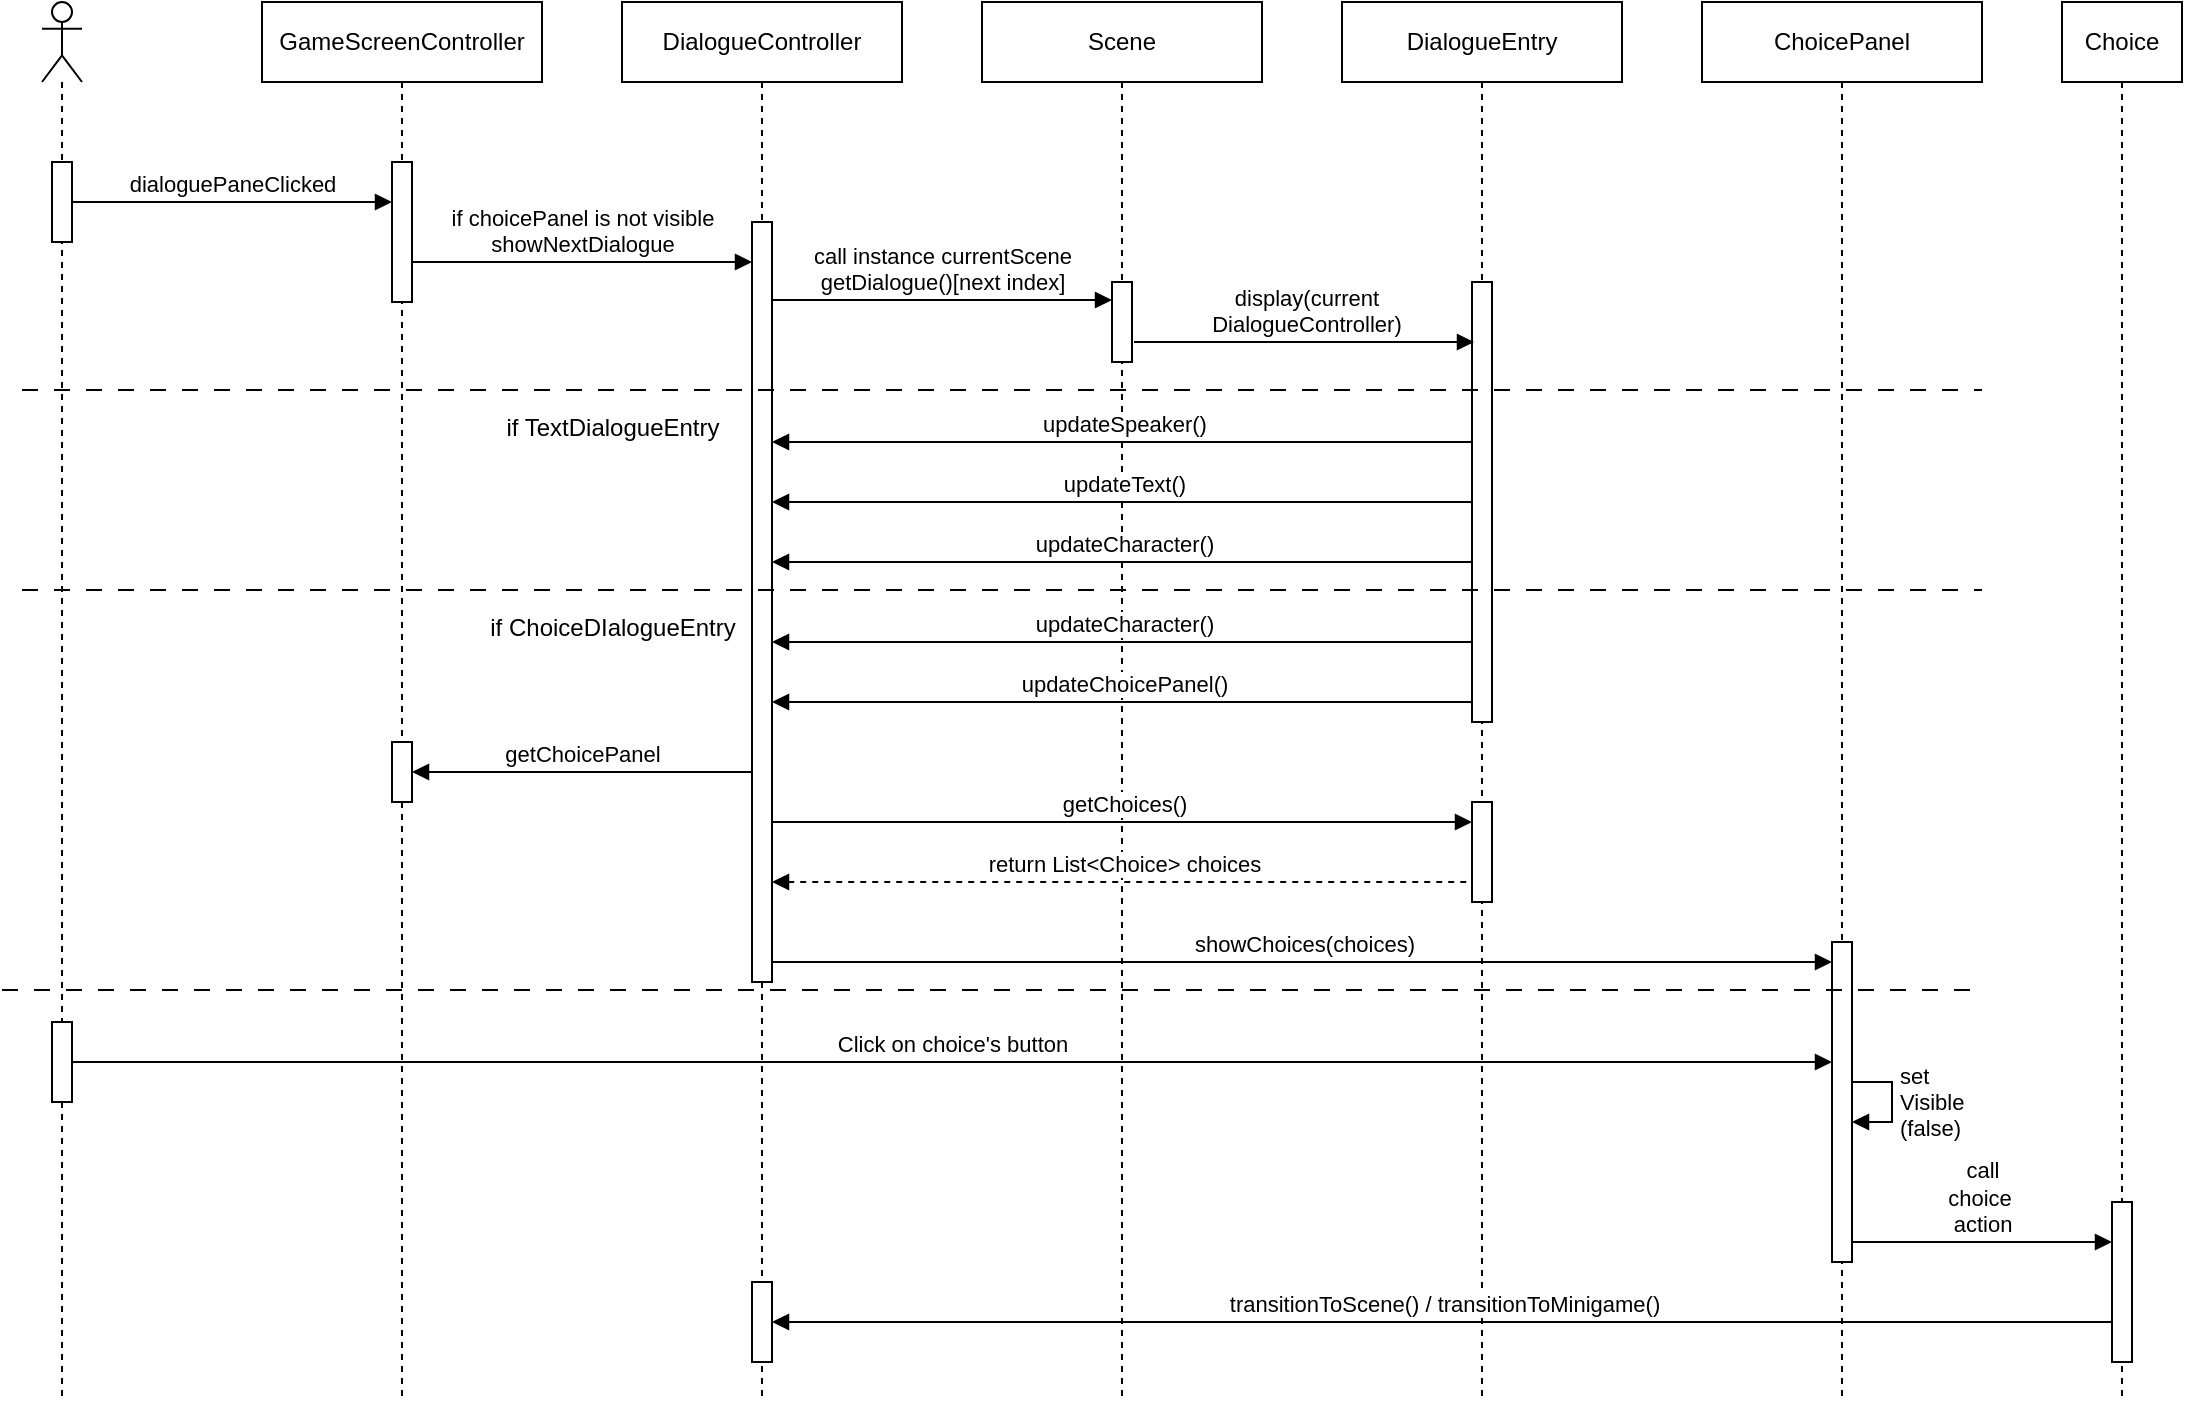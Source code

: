 <mxfile version="27.1.5">
  <diagram name="Page-1" id="orAvbQSQmHUDCHo70LKo">
    <mxGraphModel dx="1090" dy="581" grid="1" gridSize="10" guides="1" tooltips="1" connect="1" arrows="1" fold="1" page="1" pageScale="1" pageWidth="850" pageHeight="1100" math="0" shadow="0">
      <root>
        <mxCell id="0" />
        <mxCell id="1" parent="0" />
        <mxCell id="3qFaxTtZR_sUx9hn0ahr-9" value="" style="shape=umlLifeline;perimeter=lifelinePerimeter;whiteSpace=wrap;html=1;container=1;dropTarget=0;collapsible=0;recursiveResize=0;outlineConnect=0;portConstraint=eastwest;newEdgeStyle={&quot;curved&quot;:0,&quot;rounded&quot;:0};participant=umlActor;" vertex="1" parent="1">
          <mxGeometry x="130" y="120" width="20" height="700" as="geometry" />
        </mxCell>
        <mxCell id="3qFaxTtZR_sUx9hn0ahr-14" value="" style="html=1;points=[[0,0,0,0,5],[0,1,0,0,-5],[1,0,0,0,5],[1,1,0,0,-5]];perimeter=orthogonalPerimeter;outlineConnect=0;targetShapes=umlLifeline;portConstraint=eastwest;newEdgeStyle={&quot;curved&quot;:0,&quot;rounded&quot;:0};" vertex="1" parent="3qFaxTtZR_sUx9hn0ahr-9">
          <mxGeometry x="5" y="80" width="10" height="40" as="geometry" />
        </mxCell>
        <mxCell id="3qFaxTtZR_sUx9hn0ahr-117" value="" style="html=1;points=[[0,0,0,0,5],[0,1,0,0,-5],[1,0,0,0,5],[1,1,0,0,-5]];perimeter=orthogonalPerimeter;outlineConnect=0;targetShapes=umlLifeline;portConstraint=eastwest;newEdgeStyle={&quot;curved&quot;:0,&quot;rounded&quot;:0};" vertex="1" parent="3qFaxTtZR_sUx9hn0ahr-9">
          <mxGeometry x="5" y="510" width="10" height="40" as="geometry" />
        </mxCell>
        <mxCell id="3qFaxTtZR_sUx9hn0ahr-11" value="GameScreenController" style="shape=umlLifeline;perimeter=lifelinePerimeter;whiteSpace=wrap;html=1;container=1;dropTarget=0;collapsible=0;recursiveResize=0;outlineConnect=0;portConstraint=eastwest;newEdgeStyle={&quot;curved&quot;:0,&quot;rounded&quot;:0};" vertex="1" parent="1">
          <mxGeometry x="240" y="120" width="140" height="700" as="geometry" />
        </mxCell>
        <mxCell id="3qFaxTtZR_sUx9hn0ahr-41" value="" style="html=1;points=[[0,0,0,0,5],[0,1,0,0,-5],[1,0,0,0,5],[1,1,0,0,-5]];perimeter=orthogonalPerimeter;outlineConnect=0;targetShapes=umlLifeline;portConstraint=eastwest;newEdgeStyle={&quot;curved&quot;:0,&quot;rounded&quot;:0};" vertex="1" parent="3qFaxTtZR_sUx9hn0ahr-11">
          <mxGeometry x="65" y="80" width="10" height="70" as="geometry" />
        </mxCell>
        <mxCell id="3qFaxTtZR_sUx9hn0ahr-100" value="" style="html=1;points=[[0,0,0,0,5],[0,1,0,0,-5],[1,0,0,0,5],[1,1,0,0,-5]];perimeter=orthogonalPerimeter;outlineConnect=0;targetShapes=umlLifeline;portConstraint=eastwest;newEdgeStyle={&quot;curved&quot;:0,&quot;rounded&quot;:0};" vertex="1" parent="3qFaxTtZR_sUx9hn0ahr-11">
          <mxGeometry x="65" y="370" width="10" height="30" as="geometry" />
        </mxCell>
        <mxCell id="3qFaxTtZR_sUx9hn0ahr-12" value="Scene" style="shape=umlLifeline;perimeter=lifelinePerimeter;whiteSpace=wrap;html=1;container=1;dropTarget=0;collapsible=0;recursiveResize=0;outlineConnect=0;portConstraint=eastwest;newEdgeStyle={&quot;curved&quot;:0,&quot;rounded&quot;:0};" vertex="1" parent="1">
          <mxGeometry x="600" y="120" width="140" height="570" as="geometry" />
        </mxCell>
        <mxCell id="3qFaxTtZR_sUx9hn0ahr-13" value="DialogueController" style="shape=umlLifeline;perimeter=lifelinePerimeter;whiteSpace=wrap;html=1;container=1;dropTarget=0;collapsible=0;recursiveResize=0;outlineConnect=0;portConstraint=eastwest;newEdgeStyle={&quot;curved&quot;:0,&quot;rounded&quot;:0};" vertex="1" parent="1">
          <mxGeometry x="420" y="120" width="140" height="700" as="geometry" />
        </mxCell>
        <mxCell id="3qFaxTtZR_sUx9hn0ahr-73" value="" style="html=1;points=[[0,0,0,0,5],[0,1,0,0,-5],[1,0,0,0,5],[1,1,0,0,-5]];perimeter=orthogonalPerimeter;outlineConnect=0;targetShapes=umlLifeline;portConstraint=eastwest;newEdgeStyle={&quot;curved&quot;:0,&quot;rounded&quot;:0};" vertex="1" parent="3qFaxTtZR_sUx9hn0ahr-13">
          <mxGeometry x="65" y="110" width="10" height="380" as="geometry" />
        </mxCell>
        <mxCell id="3qFaxTtZR_sUx9hn0ahr-132" value="" style="html=1;points=[[0,0,0,0,5],[0,1,0,0,-5],[1,0,0,0,5],[1,1,0,0,-5]];perimeter=orthogonalPerimeter;outlineConnect=0;targetShapes=umlLifeline;portConstraint=eastwest;newEdgeStyle={&quot;curved&quot;:0,&quot;rounded&quot;:0};" vertex="1" parent="3qFaxTtZR_sUx9hn0ahr-13">
          <mxGeometry x="65" y="640" width="10" height="40" as="geometry" />
        </mxCell>
        <mxCell id="3qFaxTtZR_sUx9hn0ahr-15" value="DialogueEntry" style="shape=umlLifeline;perimeter=lifelinePerimeter;whiteSpace=wrap;html=1;container=1;dropTarget=0;collapsible=0;recursiveResize=0;outlineConnect=0;portConstraint=eastwest;newEdgeStyle={&quot;curved&quot;:0,&quot;rounded&quot;:0};" vertex="1" parent="1">
          <mxGeometry x="780" y="120" width="140" height="700" as="geometry" />
        </mxCell>
        <mxCell id="3qFaxTtZR_sUx9hn0ahr-77" value="" style="html=1;points=[[0,0,0,0,5],[0,1,0,0,-5],[1,0,0,0,5],[1,1,0,0,-5]];perimeter=orthogonalPerimeter;outlineConnect=0;targetShapes=umlLifeline;portConstraint=eastwest;newEdgeStyle={&quot;curved&quot;:0,&quot;rounded&quot;:0};" vertex="1" parent="3qFaxTtZR_sUx9hn0ahr-15">
          <mxGeometry x="65" y="140" width="10" height="220" as="geometry" />
        </mxCell>
        <mxCell id="3qFaxTtZR_sUx9hn0ahr-112" value="" style="html=1;points=[[0,0,0,0,5],[0,1,0,0,-5],[1,0,0,0,5],[1,1,0,0,-5]];perimeter=orthogonalPerimeter;outlineConnect=0;targetShapes=umlLifeline;portConstraint=eastwest;newEdgeStyle={&quot;curved&quot;:0,&quot;rounded&quot;:0};" vertex="1" parent="3qFaxTtZR_sUx9hn0ahr-15">
          <mxGeometry x="65" y="400" width="10" height="50" as="geometry" />
        </mxCell>
        <mxCell id="3qFaxTtZR_sUx9hn0ahr-42" value="dialoguePaneClicked" style="html=1;verticalAlign=bottom;endArrow=block;curved=0;rounded=0;" edge="1" parent="1" source="3qFaxTtZR_sUx9hn0ahr-14" target="3qFaxTtZR_sUx9hn0ahr-41">
          <mxGeometry width="80" relative="1" as="geometry">
            <mxPoint x="170" y="220" as="sourcePoint" />
            <mxPoint x="250" y="220" as="targetPoint" />
          </mxGeometry>
        </mxCell>
        <mxCell id="3qFaxTtZR_sUx9hn0ahr-72" value="&lt;div&gt;if choicePanel is not visible&lt;/div&gt;showNextDialogue" style="html=1;verticalAlign=bottom;endArrow=block;curved=0;rounded=0;" edge="1" parent="1">
          <mxGeometry width="80" relative="1" as="geometry">
            <mxPoint x="315" y="250.0" as="sourcePoint" />
            <mxPoint x="485" y="250.0" as="targetPoint" />
          </mxGeometry>
        </mxCell>
        <mxCell id="3qFaxTtZR_sUx9hn0ahr-74" value="Scene" style="shape=umlLifeline;perimeter=lifelinePerimeter;whiteSpace=wrap;html=1;container=1;dropTarget=0;collapsible=0;recursiveResize=0;outlineConnect=0;portConstraint=eastwest;newEdgeStyle={&quot;curved&quot;:0,&quot;rounded&quot;:0};" vertex="1" parent="1">
          <mxGeometry x="600" y="120" width="140" height="700" as="geometry" />
        </mxCell>
        <mxCell id="3qFaxTtZR_sUx9hn0ahr-75" value="" style="html=1;points=[[0,0,0,0,5],[0,1,0,0,-5],[1,0,0,0,5],[1,1,0,0,-5]];perimeter=orthogonalPerimeter;outlineConnect=0;targetShapes=umlLifeline;portConstraint=eastwest;newEdgeStyle={&quot;curved&quot;:0,&quot;rounded&quot;:0};" vertex="1" parent="3qFaxTtZR_sUx9hn0ahr-74">
          <mxGeometry x="65" y="140" width="10" height="40" as="geometry" />
        </mxCell>
        <mxCell id="3qFaxTtZR_sUx9hn0ahr-76" value="&lt;div&gt;call instance currentScene&lt;/div&gt;&lt;div&gt;getDialogue()[next index]&lt;/div&gt;" style="html=1;verticalAlign=bottom;endArrow=block;curved=0;rounded=0;" edge="1" parent="1">
          <mxGeometry width="80" relative="1" as="geometry">
            <mxPoint x="495" y="269.0" as="sourcePoint" />
            <mxPoint x="665" y="269.0" as="targetPoint" />
          </mxGeometry>
        </mxCell>
        <mxCell id="3qFaxTtZR_sUx9hn0ahr-78" value="&lt;div&gt;display(current&lt;/div&gt;&lt;div&gt;DialogueController)&lt;/div&gt;" style="html=1;verticalAlign=bottom;endArrow=block;curved=0;rounded=0;" edge="1" parent="1">
          <mxGeometry x="0.003" width="80" relative="1" as="geometry">
            <mxPoint x="676" y="290.0" as="sourcePoint" />
            <mxPoint x="846" y="290.0" as="targetPoint" />
            <mxPoint as="offset" />
          </mxGeometry>
        </mxCell>
        <mxCell id="3qFaxTtZR_sUx9hn0ahr-80" value="" style="line;strokeWidth=1;fillColor=none;align=left;verticalAlign=middle;spacingTop=-1;spacingLeft=3;spacingRight=3;rotatable=0;labelPosition=right;points=[];portConstraint=eastwest;strokeColor=inherit;dashed=1;dashPattern=8 8;" vertex="1" parent="1">
          <mxGeometry x="120" y="310" width="980" height="8" as="geometry" />
        </mxCell>
        <mxCell id="3qFaxTtZR_sUx9hn0ahr-81" value="if TextDialogueEntry" style="text;html=1;align=center;verticalAlign=middle;resizable=0;points=[];autosize=1;strokeColor=none;fillColor=none;" vertex="1" parent="1">
          <mxGeometry x="350" y="318" width="130" height="30" as="geometry" />
        </mxCell>
        <mxCell id="3qFaxTtZR_sUx9hn0ahr-93" value="" style="line;strokeWidth=1;fillColor=none;align=left;verticalAlign=middle;spacingTop=-1;spacingLeft=3;spacingRight=3;rotatable=0;labelPosition=right;points=[];portConstraint=eastwest;strokeColor=inherit;dashed=1;dashPattern=8 8;" vertex="1" parent="1">
          <mxGeometry x="120" y="410" width="980" height="8" as="geometry" />
        </mxCell>
        <mxCell id="3qFaxTtZR_sUx9hn0ahr-94" value="if ChoiceDIalogueEntry" style="text;html=1;align=center;verticalAlign=middle;resizable=0;points=[];autosize=1;strokeColor=none;fillColor=none;" vertex="1" parent="1">
          <mxGeometry x="340" y="418" width="150" height="30" as="geometry" />
        </mxCell>
        <mxCell id="3qFaxTtZR_sUx9hn0ahr-101" value="&lt;div&gt;getChoicePanel&lt;/div&gt;" style="html=1;verticalAlign=bottom;endArrow=none;curved=0;rounded=0;startFill=1;startArrow=block;" edge="1" parent="1">
          <mxGeometry width="80" relative="1" as="geometry">
            <mxPoint x="315" y="505.0" as="sourcePoint" />
            <mxPoint x="485" y="505.0" as="targetPoint" />
          </mxGeometry>
        </mxCell>
        <mxCell id="3qFaxTtZR_sUx9hn0ahr-102" value="ChoicePanel" style="shape=umlLifeline;perimeter=lifelinePerimeter;whiteSpace=wrap;html=1;container=1;dropTarget=0;collapsible=0;recursiveResize=0;outlineConnect=0;portConstraint=eastwest;newEdgeStyle={&quot;curved&quot;:0,&quot;rounded&quot;:0};" vertex="1" parent="1">
          <mxGeometry x="960" y="120" width="140" height="700" as="geometry" />
        </mxCell>
        <mxCell id="3qFaxTtZR_sUx9hn0ahr-109" value="" style="html=1;points=[[0,0,0,0,5],[0,1,0,0,-5],[1,0,0,0,5],[1,1,0,0,-5]];perimeter=orthogonalPerimeter;outlineConnect=0;targetShapes=umlLifeline;portConstraint=eastwest;newEdgeStyle={&quot;curved&quot;:0,&quot;rounded&quot;:0};" vertex="1" parent="3qFaxTtZR_sUx9hn0ahr-102">
          <mxGeometry x="65" y="470" width="10" height="160" as="geometry" />
        </mxCell>
        <mxCell id="3qFaxTtZR_sUx9hn0ahr-120" value="set&lt;div&gt;Visible&lt;/div&gt;&lt;div&gt;(false)&lt;/div&gt;" style="html=1;align=left;spacingLeft=2;endArrow=block;rounded=0;edgeStyle=orthogonalEdgeStyle;curved=0;rounded=0;" edge="1" target="3qFaxTtZR_sUx9hn0ahr-109" parent="3qFaxTtZR_sUx9hn0ahr-102" source="3qFaxTtZR_sUx9hn0ahr-109">
          <mxGeometry relative="1" as="geometry">
            <mxPoint x="90" y="550" as="sourcePoint" />
            <Array as="points" />
            <mxPoint x="95" y="580.0" as="targetPoint" />
          </mxGeometry>
        </mxCell>
        <mxCell id="3qFaxTtZR_sUx9hn0ahr-104" value="&lt;div&gt;updateSpeaker()&lt;/div&gt;" style="html=1;verticalAlign=bottom;endArrow=none;curved=0;rounded=0;startFill=1;startArrow=block;" edge="1" parent="1">
          <mxGeometry x="0.003" width="80" relative="1" as="geometry">
            <mxPoint x="495.0" y="340" as="sourcePoint" />
            <mxPoint x="845" y="340" as="targetPoint" />
            <mxPoint as="offset" />
          </mxGeometry>
        </mxCell>
        <mxCell id="3qFaxTtZR_sUx9hn0ahr-105" value="&lt;div&gt;updateText()&lt;/div&gt;" style="html=1;verticalAlign=bottom;endArrow=none;curved=0;rounded=0;startFill=1;startArrow=block;" edge="1" parent="1">
          <mxGeometry x="0.003" width="80" relative="1" as="geometry">
            <mxPoint x="495.0" y="370" as="sourcePoint" />
            <mxPoint x="845" y="370" as="targetPoint" />
            <mxPoint as="offset" />
          </mxGeometry>
        </mxCell>
        <mxCell id="3qFaxTtZR_sUx9hn0ahr-106" value="&lt;div&gt;updateCharacter()&lt;/div&gt;" style="html=1;verticalAlign=bottom;endArrow=none;curved=0;rounded=0;startFill=1;startArrow=block;" edge="1" parent="1">
          <mxGeometry x="0.003" width="80" relative="1" as="geometry">
            <mxPoint x="495.0" y="400" as="sourcePoint" />
            <mxPoint x="845" y="400" as="targetPoint" />
            <mxPoint as="offset" />
          </mxGeometry>
        </mxCell>
        <mxCell id="3qFaxTtZR_sUx9hn0ahr-107" value="&lt;div&gt;updateCharacter()&lt;/div&gt;" style="html=1;verticalAlign=bottom;endArrow=none;curved=0;rounded=0;startFill=1;startArrow=block;" edge="1" parent="1">
          <mxGeometry x="0.003" width="80" relative="1" as="geometry">
            <mxPoint x="495.0" y="440" as="sourcePoint" />
            <mxPoint x="845" y="440" as="targetPoint" />
            <mxPoint as="offset" />
          </mxGeometry>
        </mxCell>
        <mxCell id="3qFaxTtZR_sUx9hn0ahr-108" value="&lt;div&gt;updateChoicePanel()&lt;/div&gt;" style="html=1;verticalAlign=bottom;endArrow=none;curved=0;rounded=0;startFill=1;startArrow=block;" edge="1" parent="1">
          <mxGeometry x="0.003" width="80" relative="1" as="geometry">
            <mxPoint x="495.0" y="470" as="sourcePoint" />
            <mxPoint x="845" y="470" as="targetPoint" />
            <mxPoint as="offset" />
          </mxGeometry>
        </mxCell>
        <mxCell id="3qFaxTtZR_sUx9hn0ahr-113" value="&lt;div&gt;getChoices()&lt;/div&gt;" style="html=1;verticalAlign=bottom;endArrow=block;curved=0;rounded=0;startFill=0;startArrow=none;endFill=1;" edge="1" parent="1">
          <mxGeometry x="0.003" width="80" relative="1" as="geometry">
            <mxPoint x="495.0" y="530" as="sourcePoint" />
            <mxPoint x="845" y="530" as="targetPoint" />
            <mxPoint as="offset" />
          </mxGeometry>
        </mxCell>
        <mxCell id="3qFaxTtZR_sUx9hn0ahr-114" value="&lt;div&gt;return List&amp;lt;Choice&amp;gt; choices&lt;/div&gt;" style="html=1;verticalAlign=bottom;endArrow=none;curved=0;rounded=0;startFill=1;startArrow=block;dashed=1;" edge="1" parent="1">
          <mxGeometry x="0.003" width="80" relative="1" as="geometry">
            <mxPoint x="495.0" y="560" as="sourcePoint" />
            <mxPoint x="845" y="560" as="targetPoint" />
            <mxPoint as="offset" />
          </mxGeometry>
        </mxCell>
        <mxCell id="3qFaxTtZR_sUx9hn0ahr-115" value="&lt;div&gt;showChoices(choices)&lt;/div&gt;" style="html=1;verticalAlign=bottom;endArrow=block;curved=0;rounded=0;startFill=0;startArrow=none;endFill=1;" edge="1" parent="1" target="3qFaxTtZR_sUx9hn0ahr-109">
          <mxGeometry x="0.003" width="80" relative="1" as="geometry">
            <mxPoint x="495.0" y="600" as="sourcePoint" />
            <mxPoint x="845" y="600" as="targetPoint" />
            <mxPoint as="offset" />
          </mxGeometry>
        </mxCell>
        <mxCell id="3qFaxTtZR_sUx9hn0ahr-116" value="" style="line;strokeWidth=1;fillColor=none;align=left;verticalAlign=middle;spacingTop=-1;spacingLeft=3;spacingRight=3;rotatable=0;labelPosition=right;points=[];portConstraint=eastwest;strokeColor=inherit;dashed=1;dashPattern=8 8;" vertex="1" parent="1">
          <mxGeometry x="110" y="610" width="990" height="8" as="geometry" />
        </mxCell>
        <mxCell id="3qFaxTtZR_sUx9hn0ahr-118" value="Click on choice&#39;s button" style="html=1;verticalAlign=bottom;endArrow=block;curved=0;rounded=0;" edge="1" parent="1" source="3qFaxTtZR_sUx9hn0ahr-117" target="3qFaxTtZR_sUx9hn0ahr-109">
          <mxGeometry width="80" relative="1" as="geometry">
            <mxPoint x="150" y="650" as="sourcePoint" />
            <mxPoint x="310" y="650" as="targetPoint" />
          </mxGeometry>
        </mxCell>
        <mxCell id="3qFaxTtZR_sUx9hn0ahr-126" value="Choice" style="shape=umlLifeline;perimeter=lifelinePerimeter;whiteSpace=wrap;html=1;container=1;dropTarget=0;collapsible=0;recursiveResize=0;outlineConnect=0;portConstraint=eastwest;newEdgeStyle={&quot;curved&quot;:0,&quot;rounded&quot;:0};" vertex="1" parent="1">
          <mxGeometry x="1140" y="120" width="60" height="700" as="geometry" />
        </mxCell>
        <mxCell id="3qFaxTtZR_sUx9hn0ahr-129" value="" style="html=1;points=[[0,0,0,0,5],[0,1,0,0,-5],[1,0,0,0,5],[1,1,0,0,-5]];perimeter=orthogonalPerimeter;outlineConnect=0;targetShapes=umlLifeline;portConstraint=eastwest;newEdgeStyle={&quot;curved&quot;:0,&quot;rounded&quot;:0};" vertex="1" parent="3qFaxTtZR_sUx9hn0ahr-126">
          <mxGeometry x="25" y="600" width="10" height="80" as="geometry" />
        </mxCell>
        <mxCell id="3qFaxTtZR_sUx9hn0ahr-130" value="&lt;div&gt;call&lt;/div&gt;&lt;div&gt;choice&amp;nbsp;&lt;/div&gt;&lt;div&gt;action&lt;/div&gt;" style="html=1;verticalAlign=bottom;endArrow=none;curved=0;rounded=0;startFill=1;startArrow=block;" edge="1" parent="1" source="3qFaxTtZR_sUx9hn0ahr-129" target="3qFaxTtZR_sUx9hn0ahr-109">
          <mxGeometry x="0.003" width="80" relative="1" as="geometry">
            <mxPoint x="950" y="740" as="sourcePoint" />
            <mxPoint x="980" y="740" as="targetPoint" />
            <mxPoint as="offset" />
            <Array as="points">
              <mxPoint x="1120" y="740" />
            </Array>
          </mxGeometry>
        </mxCell>
        <mxCell id="3qFaxTtZR_sUx9hn0ahr-133" value="&lt;div&gt;transitionToScene() / transitionToMinigame()&lt;/div&gt;" style="html=1;verticalAlign=bottom;endArrow=none;curved=0;rounded=0;startFill=1;startArrow=block;" edge="1" parent="1" target="3qFaxTtZR_sUx9hn0ahr-129">
          <mxGeometry x="0.003" width="80" relative="1" as="geometry">
            <mxPoint x="495.0" y="780" as="sourcePoint" />
            <mxPoint x="845" y="780" as="targetPoint" />
            <mxPoint as="offset" />
          </mxGeometry>
        </mxCell>
      </root>
    </mxGraphModel>
  </diagram>
</mxfile>
